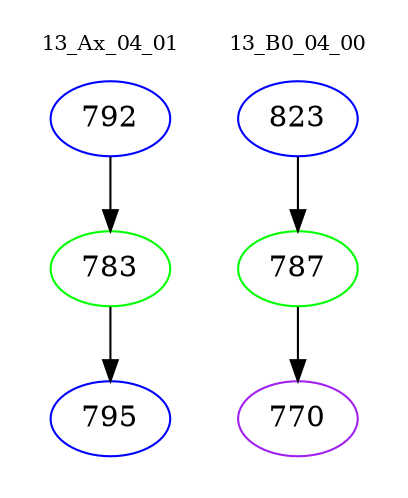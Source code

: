 digraph{
subgraph cluster_0 {
color = white
label = "13_Ax_04_01";
fontsize=10;
T0_792 [label="792", color="blue"]
T0_792 -> T0_783 [color="black"]
T0_783 [label="783", color="green"]
T0_783 -> T0_795 [color="black"]
T0_795 [label="795", color="blue"]
}
subgraph cluster_1 {
color = white
label = "13_B0_04_00";
fontsize=10;
T1_823 [label="823", color="blue"]
T1_823 -> T1_787 [color="black"]
T1_787 [label="787", color="green"]
T1_787 -> T1_770 [color="black"]
T1_770 [label="770", color="purple"]
}
}
